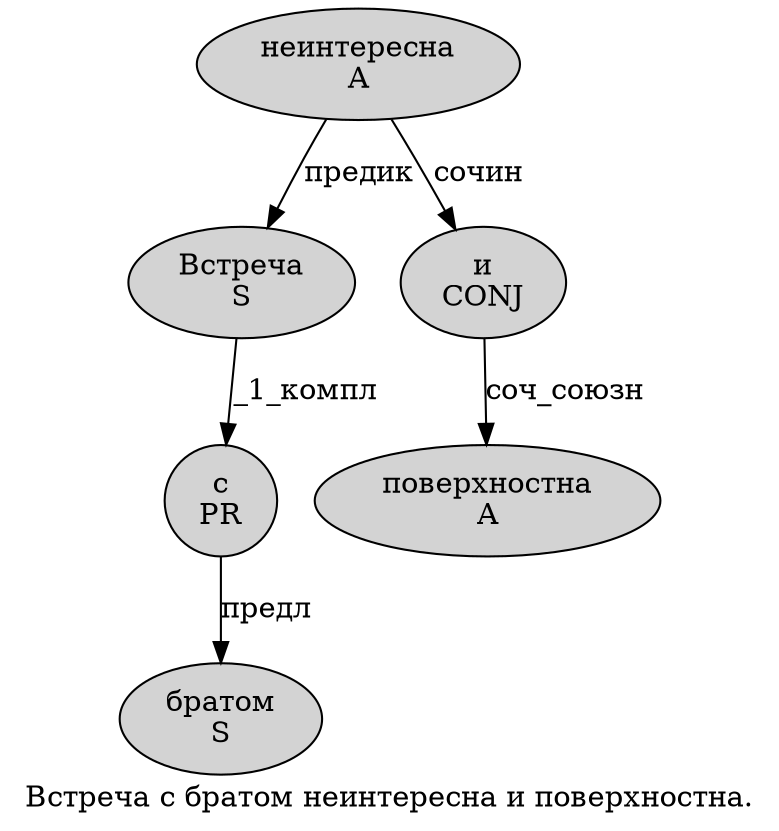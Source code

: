digraph SENTENCE_2903 {
	graph [label="Встреча с братом неинтересна и поверхностна."]
	node [style=filled]
		0 [label="Встреча
S" color="" fillcolor=lightgray penwidth=1 shape=ellipse]
		1 [label="с
PR" color="" fillcolor=lightgray penwidth=1 shape=ellipse]
		2 [label="братом
S" color="" fillcolor=lightgray penwidth=1 shape=ellipse]
		3 [label="неинтересна
A" color="" fillcolor=lightgray penwidth=1 shape=ellipse]
		4 [label="и
CONJ" color="" fillcolor=lightgray penwidth=1 shape=ellipse]
		5 [label="поверхностна
A" color="" fillcolor=lightgray penwidth=1 shape=ellipse]
			4 -> 5 [label="соч_союзн"]
			1 -> 2 [label="предл"]
			0 -> 1 [label="_1_компл"]
			3 -> 0 [label="предик"]
			3 -> 4 [label="сочин"]
}